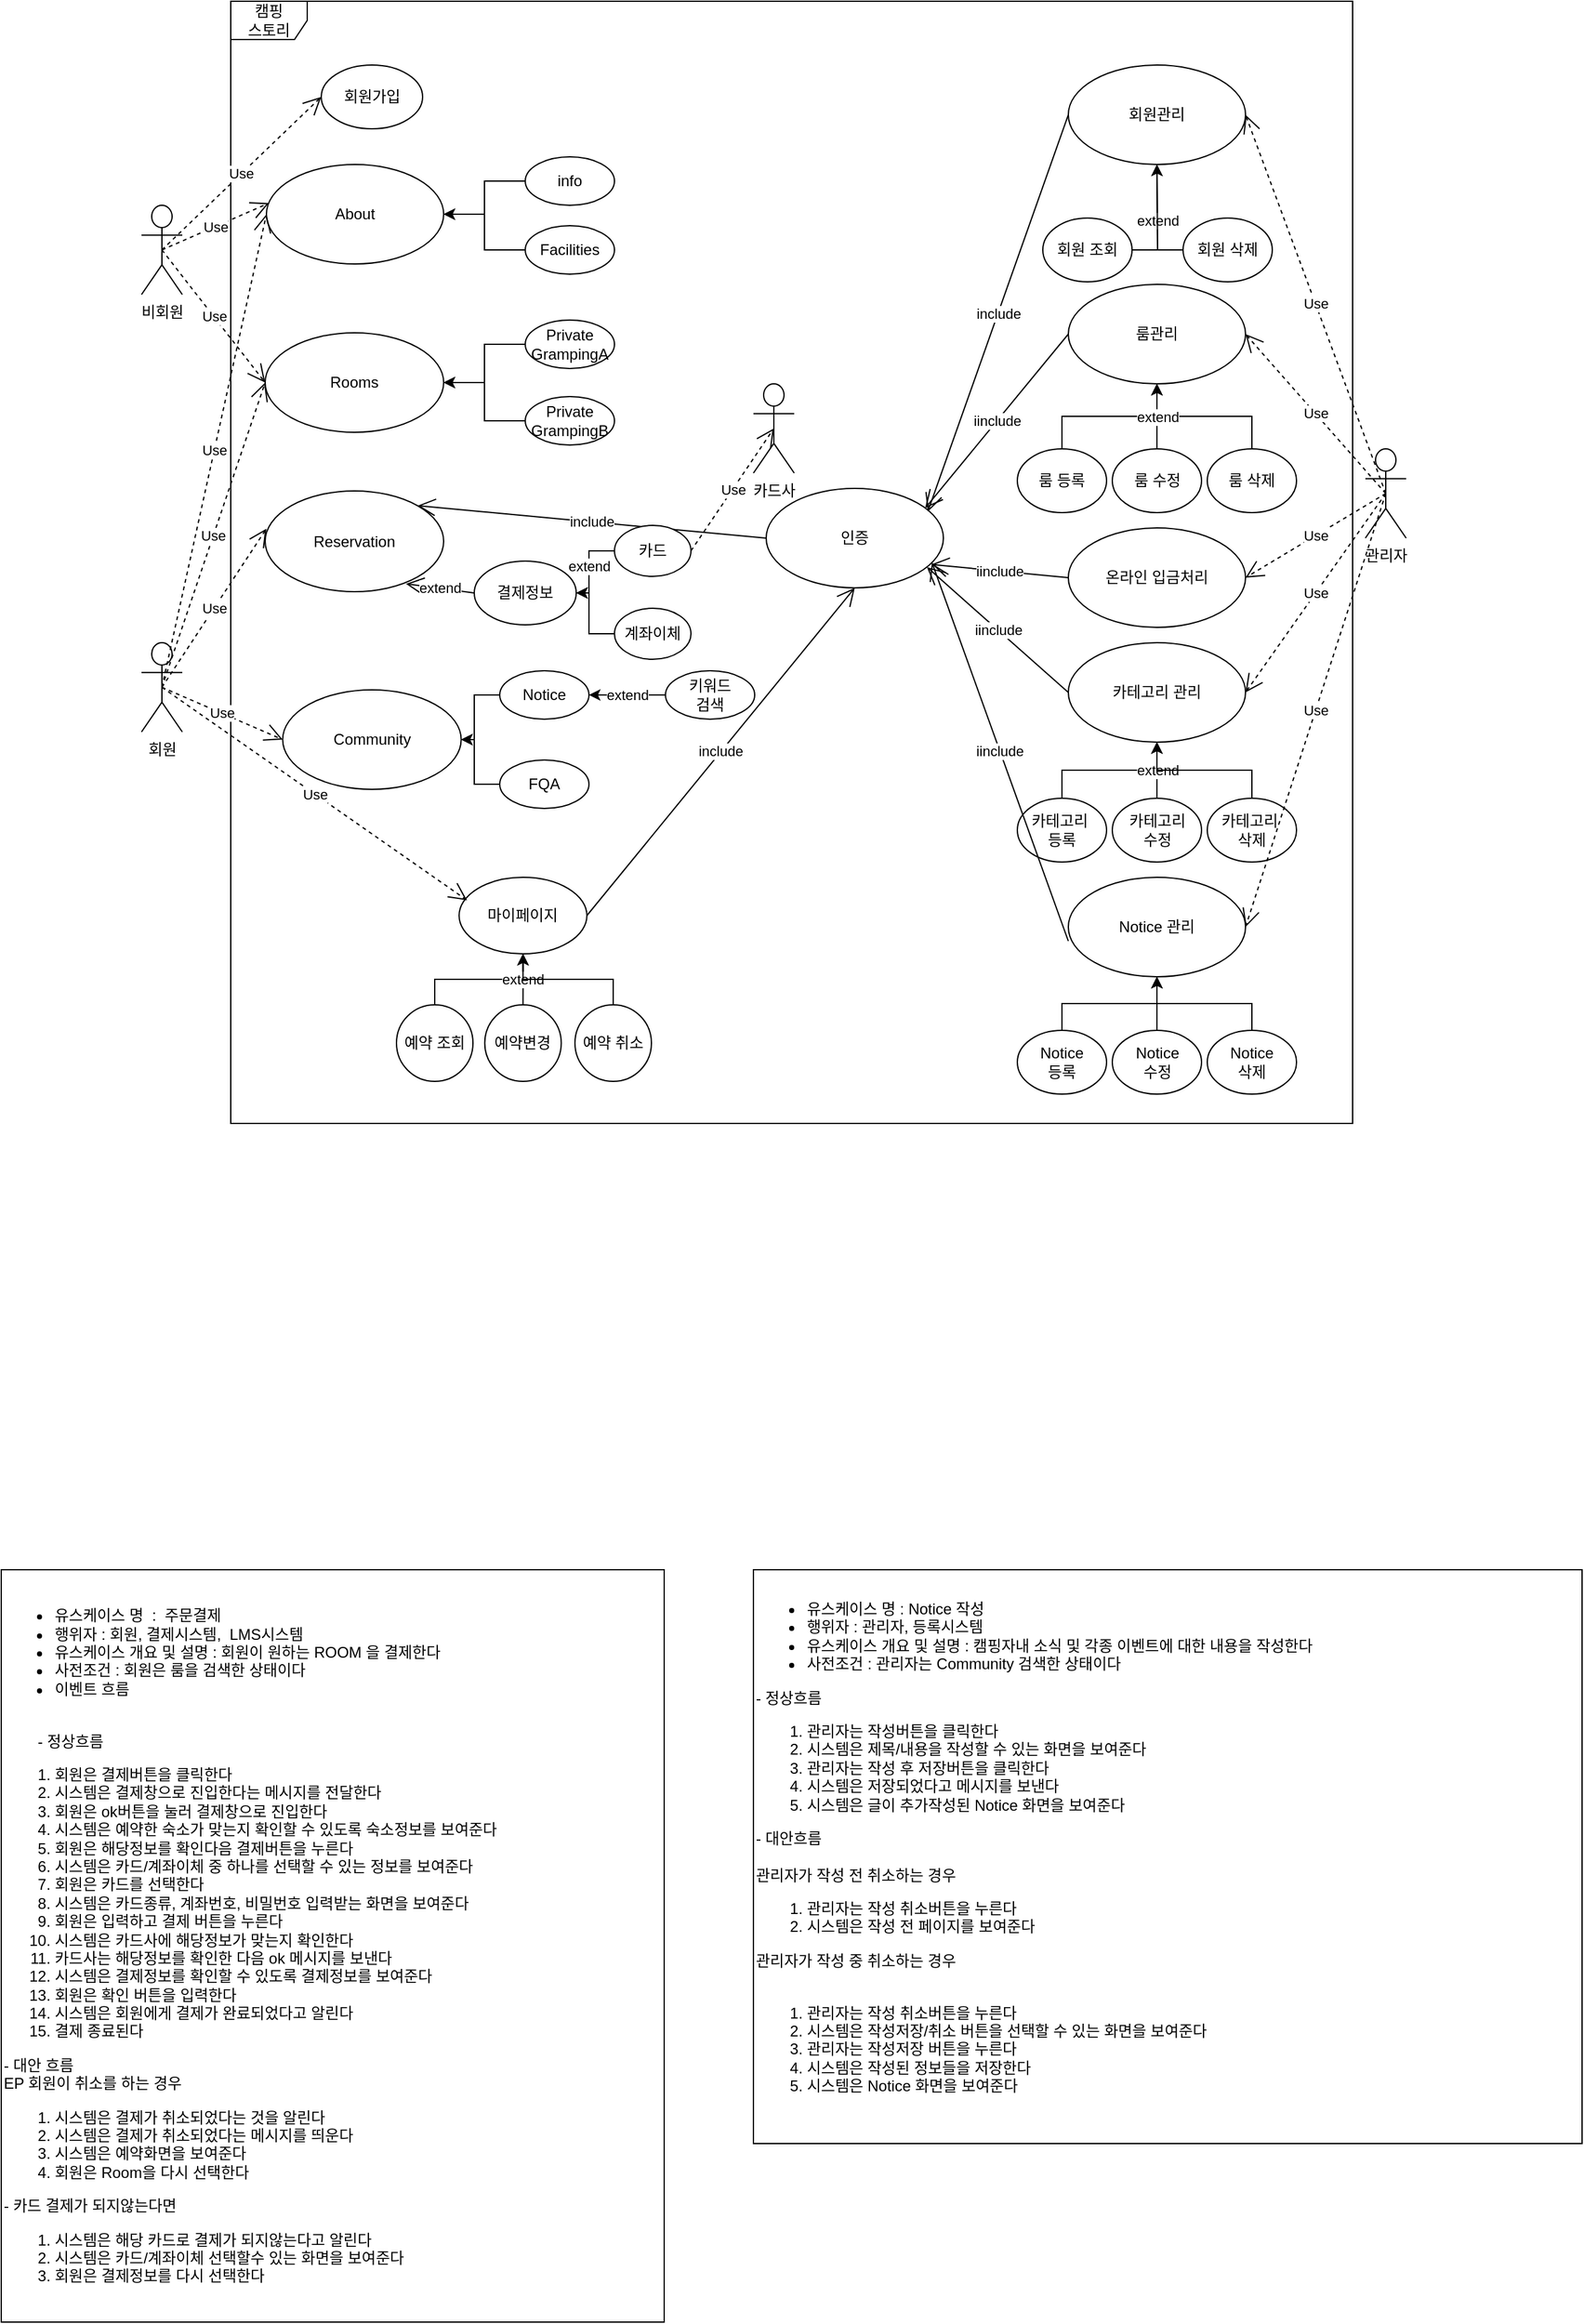 <mxfile version="21.1.9" type="device">
  <diagram name="페이지-1" id="u04cqxAYaouludI4AbgN">
    <mxGraphModel dx="2204" dy="1965" grid="1" gridSize="10" guides="1" tooltips="1" connect="1" arrows="1" fold="1" page="1" pageScale="1" pageWidth="827" pageHeight="1169" math="0" shadow="0">
      <root>
        <mxCell id="0" />
        <mxCell id="1" parent="0" />
        <mxCell id="UZPZp_y11opqe0B-k2za-4" value="캠핑&lt;br&gt;스토리" style="shape=umlFrame;whiteSpace=wrap;html=1;pointerEvents=0;" parent="1" vertex="1">
          <mxGeometry x="130" y="-50" width="880" height="880" as="geometry" />
        </mxCell>
        <mxCell id="UZPZp_y11opqe0B-k2za-5" value="회원" style="shape=umlActor;verticalLabelPosition=bottom;verticalAlign=top;html=1;" parent="1" vertex="1">
          <mxGeometry x="60" y="453" width="32" height="70" as="geometry" />
        </mxCell>
        <mxCell id="UZPZp_y11opqe0B-k2za-6" value="비회원" style="shape=umlActor;verticalLabelPosition=bottom;verticalAlign=top;html=1;" parent="1" vertex="1">
          <mxGeometry x="60" y="110" width="32" height="70" as="geometry" />
        </mxCell>
        <mxCell id="UZPZp_y11opqe0B-k2za-9" value="About" style="ellipse;whiteSpace=wrap;html=1;" parent="1" vertex="1">
          <mxGeometry x="158" y="78" width="139" height="78" as="geometry" />
        </mxCell>
        <mxCell id="UZPZp_y11opqe0B-k2za-10" value="Rooms" style="ellipse;whiteSpace=wrap;html=1;" parent="1" vertex="1">
          <mxGeometry x="157" y="210" width="140" height="78" as="geometry" />
        </mxCell>
        <mxCell id="UZPZp_y11opqe0B-k2za-11" value="Reservation" style="ellipse;whiteSpace=wrap;html=1;" parent="1" vertex="1">
          <mxGeometry x="157" y="334" width="140" height="79" as="geometry" />
        </mxCell>
        <mxCell id="UZPZp_y11opqe0B-k2za-12" value="Community" style="ellipse;whiteSpace=wrap;html=1;" parent="1" vertex="1">
          <mxGeometry x="170.75" y="490" width="140" height="78" as="geometry" />
        </mxCell>
        <mxCell id="UZPZp_y11opqe0B-k2za-13" value="Use" style="endArrow=open;endSize=12;dashed=1;html=1;rounded=0;exitX=0.5;exitY=0.5;exitDx=0;exitDy=0;exitPerimeter=0;entryX=0;entryY=0.5;entryDx=0;entryDy=0;" parent="1" source="UZPZp_y11opqe0B-k2za-5" target="UZPZp_y11opqe0B-k2za-9" edge="1">
          <mxGeometry width="160" relative="1" as="geometry">
            <mxPoint x="351" y="410" as="sourcePoint" />
            <mxPoint x="511" y="410" as="targetPoint" />
          </mxGeometry>
        </mxCell>
        <mxCell id="UZPZp_y11opqe0B-k2za-14" value="Use" style="endArrow=open;endSize=12;dashed=1;html=1;rounded=0;exitX=0.5;exitY=0.5;exitDx=0;exitDy=0;exitPerimeter=0;entryX=0;entryY=0.5;entryDx=0;entryDy=0;" parent="1" source="UZPZp_y11opqe0B-k2za-5" target="UZPZp_y11opqe0B-k2za-10" edge="1">
          <mxGeometry width="160" relative="1" as="geometry">
            <mxPoint x="66" y="245" as="sourcePoint" />
            <mxPoint x="180" y="220" as="targetPoint" />
          </mxGeometry>
        </mxCell>
        <mxCell id="UZPZp_y11opqe0B-k2za-15" value="Use" style="endArrow=open;endSize=12;dashed=1;html=1;rounded=0;exitX=0.5;exitY=0.5;exitDx=0;exitDy=0;exitPerimeter=0;entryX=0.007;entryY=0.375;entryDx=0;entryDy=0;entryPerimeter=0;" parent="1" source="UZPZp_y11opqe0B-k2za-5" target="UZPZp_y11opqe0B-k2za-11" edge="1">
          <mxGeometry width="160" relative="1" as="geometry">
            <mxPoint x="76" y="255" as="sourcePoint" />
            <mxPoint x="190" y="230" as="targetPoint" />
          </mxGeometry>
        </mxCell>
        <mxCell id="UZPZp_y11opqe0B-k2za-16" value="Use" style="endArrow=open;endSize=12;dashed=1;html=1;rounded=0;exitX=0.5;exitY=0.5;exitDx=0;exitDy=0;exitPerimeter=0;entryX=0;entryY=0.5;entryDx=0;entryDy=0;" parent="1" source="UZPZp_y11opqe0B-k2za-5" target="UZPZp_y11opqe0B-k2za-12" edge="1">
          <mxGeometry width="160" relative="1" as="geometry">
            <mxPoint x="86" y="265" as="sourcePoint" />
            <mxPoint x="200" y="240" as="targetPoint" />
          </mxGeometry>
        </mxCell>
        <mxCell id="UZPZp_y11opqe0B-k2za-17" value="Use" style="endArrow=open;endSize=12;dashed=1;html=1;rounded=0;exitX=0.5;exitY=0.5;exitDx=0;exitDy=0;exitPerimeter=0;entryX=0.014;entryY=0.388;entryDx=0;entryDy=0;entryPerimeter=0;" parent="1" source="UZPZp_y11opqe0B-k2za-6" target="UZPZp_y11opqe0B-k2za-9" edge="1">
          <mxGeometry width="160" relative="1" as="geometry">
            <mxPoint x="66" y="245" as="sourcePoint" />
            <mxPoint x="180" y="520" as="targetPoint" />
          </mxGeometry>
        </mxCell>
        <mxCell id="UZPZp_y11opqe0B-k2za-18" value="Use" style="endArrow=open;endSize=12;dashed=1;html=1;rounded=0;exitX=0.5;exitY=0.5;exitDx=0;exitDy=0;exitPerimeter=0;entryX=0;entryY=0.5;entryDx=0;entryDy=0;" parent="1" source="UZPZp_y11opqe0B-k2za-6" target="UZPZp_y11opqe0B-k2za-10" edge="1">
          <mxGeometry width="160" relative="1" as="geometry">
            <mxPoint x="76" y="255" as="sourcePoint" />
            <mxPoint x="190" y="530" as="targetPoint" />
          </mxGeometry>
        </mxCell>
        <mxCell id="UZPZp_y11opqe0B-k2za-21" value="회원가입" style="ellipse;whiteSpace=wrap;html=1;" parent="1" vertex="1">
          <mxGeometry x="201" width="79.5" height="50" as="geometry" />
        </mxCell>
        <mxCell id="UZPZp_y11opqe0B-k2za-23" value="마이페이지" style="ellipse;whiteSpace=wrap;html=1;" parent="1" vertex="1">
          <mxGeometry x="309.12" y="637" width="100.25" height="60" as="geometry" />
        </mxCell>
        <mxCell id="UZPZp_y11opqe0B-k2za-25" value="" style="edgeStyle=orthogonalEdgeStyle;rounded=0;orthogonalLoop=1;jettySize=auto;html=1;" parent="1" source="UZPZp_y11opqe0B-k2za-24" target="UZPZp_y11opqe0B-k2za-23" edge="1">
          <mxGeometry relative="1" as="geometry" />
        </mxCell>
        <mxCell id="UZPZp_y11opqe0B-k2za-24" value="예약 조회" style="ellipse;whiteSpace=wrap;html=1;" parent="1" vertex="1">
          <mxGeometry x="260" y="737" width="60" height="60" as="geometry" />
        </mxCell>
        <mxCell id="UZPZp_y11opqe0B-k2za-27" value="extend" style="edgeStyle=orthogonalEdgeStyle;rounded=0;orthogonalLoop=1;jettySize=auto;html=1;" parent="1" source="UZPZp_y11opqe0B-k2za-26" target="UZPZp_y11opqe0B-k2za-23" edge="1">
          <mxGeometry relative="1" as="geometry" />
        </mxCell>
        <mxCell id="UZPZp_y11opqe0B-k2za-26" value="예약변경" style="ellipse;whiteSpace=wrap;html=1;" parent="1" vertex="1">
          <mxGeometry x="329.25" y="737" width="60" height="60" as="geometry" />
        </mxCell>
        <mxCell id="UZPZp_y11opqe0B-k2za-29" value="" style="edgeStyle=orthogonalEdgeStyle;rounded=0;orthogonalLoop=1;jettySize=auto;html=1;" parent="1" source="UZPZp_y11opqe0B-k2za-28" target="UZPZp_y11opqe0B-k2za-23" edge="1">
          <mxGeometry relative="1" as="geometry" />
        </mxCell>
        <mxCell id="UZPZp_y11opqe0B-k2za-28" value="예약 취소" style="ellipse;whiteSpace=wrap;html=1;" parent="1" vertex="1">
          <mxGeometry x="400" y="737" width="60" height="60" as="geometry" />
        </mxCell>
        <mxCell id="UZPZp_y11opqe0B-k2za-30" value="Use" style="endArrow=open;endSize=12;dashed=1;html=1;rounded=0;exitX=0.5;exitY=0.5;exitDx=0;exitDy=0;exitPerimeter=0;entryX=0;entryY=0.5;entryDx=0;entryDy=0;" parent="1" source="UZPZp_y11opqe0B-k2za-6" target="UZPZp_y11opqe0B-k2za-21" edge="1">
          <mxGeometry width="160" relative="1" as="geometry">
            <mxPoint x="151" y="130" as="sourcePoint" />
            <mxPoint x="311" y="130" as="targetPoint" />
          </mxGeometry>
        </mxCell>
        <mxCell id="UZPZp_y11opqe0B-k2za-31" value="Use" style="endArrow=open;endSize=12;dashed=1;html=1;rounded=0;exitX=0.5;exitY=0.5;exitDx=0;exitDy=0;exitPerimeter=0;entryX=0.062;entryY=0.3;entryDx=0;entryDy=0;entryPerimeter=0;" parent="1" source="UZPZp_y11opqe0B-k2za-5" target="UZPZp_y11opqe0B-k2za-23" edge="1">
          <mxGeometry width="160" relative="1" as="geometry">
            <mxPoint x="34" y="560" as="sourcePoint" />
            <mxPoint x="190" y="499" as="targetPoint" />
          </mxGeometry>
        </mxCell>
        <mxCell id="UZPZp_y11opqe0B-k2za-32" value="인증" style="ellipse;whiteSpace=wrap;html=1;" parent="1" vertex="1">
          <mxGeometry x="550" y="332" width="139" height="78" as="geometry" />
        </mxCell>
        <mxCell id="CXmZNFnAKOORq5R4l5_O-1" value="include" style="endArrow=open;endSize=12;html=1;rounded=0;entryX=1;entryY=0;entryDx=0;entryDy=0;exitX=0;exitY=0.5;exitDx=0;exitDy=0;" parent="1" source="UZPZp_y11opqe0B-k2za-32" target="UZPZp_y11opqe0B-k2za-11" edge="1">
          <mxGeometry width="160" relative="1" as="geometry">
            <mxPoint x="571.0" y="371" as="sourcePoint" />
            <mxPoint x="297.0" y="344.5" as="targetPoint" />
          </mxGeometry>
        </mxCell>
        <mxCell id="CXmZNFnAKOORq5R4l5_O-2" value="회원관리" style="ellipse;whiteSpace=wrap;html=1;" parent="1" vertex="1">
          <mxGeometry x="787" width="139" height="78" as="geometry" />
        </mxCell>
        <mxCell id="CXmZNFnAKOORq5R4l5_O-5" value="extend" style="edgeStyle=orthogonalEdgeStyle;rounded=0;orthogonalLoop=1;jettySize=auto;html=1;" parent="1" source="CXmZNFnAKOORq5R4l5_O-4" edge="1">
          <mxGeometry relative="1" as="geometry">
            <mxPoint x="856.5" y="78.0" as="targetPoint" />
          </mxGeometry>
        </mxCell>
        <mxCell id="CXmZNFnAKOORq5R4l5_O-4" value="회원 조회" style="ellipse;whiteSpace=wrap;html=1;" parent="1" vertex="1">
          <mxGeometry x="767" y="120" width="70" height="50" as="geometry" />
        </mxCell>
        <mxCell id="CXmZNFnAKOORq5R4l5_O-7" value="" style="edgeStyle=orthogonalEdgeStyle;rounded=0;orthogonalLoop=1;jettySize=auto;html=1;" parent="1" source="CXmZNFnAKOORq5R4l5_O-6" edge="1">
          <mxGeometry relative="1" as="geometry">
            <mxPoint x="856.5" y="78.0" as="targetPoint" />
          </mxGeometry>
        </mxCell>
        <mxCell id="CXmZNFnAKOORq5R4l5_O-6" value="회원 삭제" style="ellipse;whiteSpace=wrap;html=1;" parent="1" vertex="1">
          <mxGeometry x="877" y="120" width="70" height="50" as="geometry" />
        </mxCell>
        <mxCell id="CXmZNFnAKOORq5R4l5_O-8" value="Use" style="endArrow=open;endSize=12;dashed=1;html=1;rounded=0;exitX=0.5;exitY=0.5;exitDx=0;exitDy=0;exitPerimeter=0;entryX=1;entryY=0.5;entryDx=0;entryDy=0;" parent="1" source="UZPZp_y11opqe0B-k2za-8" edge="1">
          <mxGeometry width="160" relative="1" as="geometry">
            <mxPoint x="1110" y="305" as="sourcePoint" />
            <mxPoint x="926.0" y="39" as="targetPoint" />
          </mxGeometry>
        </mxCell>
        <mxCell id="CXmZNFnAKOORq5R4l5_O-9" value="룸관리" style="ellipse;whiteSpace=wrap;html=1;" parent="1" vertex="1">
          <mxGeometry x="787" y="172" width="139" height="78" as="geometry" />
        </mxCell>
        <mxCell id="CXmZNFnAKOORq5R4l5_O-11" value="" style="edgeStyle=orthogonalEdgeStyle;rounded=0;orthogonalLoop=1;jettySize=auto;html=1;" parent="1" source="CXmZNFnAKOORq5R4l5_O-10" target="CXmZNFnAKOORq5R4l5_O-9" edge="1">
          <mxGeometry relative="1" as="geometry" />
        </mxCell>
        <mxCell id="CXmZNFnAKOORq5R4l5_O-10" value="룸 등록" style="ellipse;whiteSpace=wrap;html=1;" parent="1" vertex="1">
          <mxGeometry x="747" y="301" width="70" height="50" as="geometry" />
        </mxCell>
        <mxCell id="CXmZNFnAKOORq5R4l5_O-13" value="" style="edgeStyle=orthogonalEdgeStyle;rounded=0;orthogonalLoop=1;jettySize=auto;html=1;" parent="1" source="CXmZNFnAKOORq5R4l5_O-12" target="CXmZNFnAKOORq5R4l5_O-9" edge="1">
          <mxGeometry relative="1" as="geometry" />
        </mxCell>
        <mxCell id="CXmZNFnAKOORq5R4l5_O-12" value="룸 삭제" style="ellipse;whiteSpace=wrap;html=1;" parent="1" vertex="1">
          <mxGeometry x="896" y="301" width="70" height="50" as="geometry" />
        </mxCell>
        <mxCell id="CXmZNFnAKOORq5R4l5_O-15" value="extend" style="edgeStyle=orthogonalEdgeStyle;rounded=0;orthogonalLoop=1;jettySize=auto;html=1;" parent="1" source="CXmZNFnAKOORq5R4l5_O-14" target="CXmZNFnAKOORq5R4l5_O-9" edge="1">
          <mxGeometry relative="1" as="geometry" />
        </mxCell>
        <mxCell id="CXmZNFnAKOORq5R4l5_O-14" value="룸 수정" style="ellipse;whiteSpace=wrap;html=1;" parent="1" vertex="1">
          <mxGeometry x="821.5" y="301" width="70" height="50" as="geometry" />
        </mxCell>
        <mxCell id="CXmZNFnAKOORq5R4l5_O-16" value="Use" style="endArrow=open;endSize=12;dashed=1;html=1;rounded=0;exitX=0.5;exitY=0.5;exitDx=0;exitDy=0;exitPerimeter=0;entryX=1;entryY=0.5;entryDx=0;entryDy=0;" parent="1" source="UZPZp_y11opqe0B-k2za-8" target="CXmZNFnAKOORq5R4l5_O-9" edge="1">
          <mxGeometry width="160" relative="1" as="geometry">
            <mxPoint x="1110" y="305" as="sourcePoint" />
            <mxPoint x="893" y="49" as="targetPoint" />
          </mxGeometry>
        </mxCell>
        <mxCell id="CXmZNFnAKOORq5R4l5_O-18" value="온라인 입금처리" style="ellipse;whiteSpace=wrap;html=1;" parent="1" vertex="1">
          <mxGeometry x="787" y="363" width="139" height="78" as="geometry" />
        </mxCell>
        <mxCell id="CXmZNFnAKOORq5R4l5_O-19" value="카테고리 관리" style="ellipse;whiteSpace=wrap;html=1;" parent="1" vertex="1">
          <mxGeometry x="787" y="453" width="139" height="78" as="geometry" />
        </mxCell>
        <mxCell id="CXmZNFnAKOORq5R4l5_O-21" value="" style="edgeStyle=orthogonalEdgeStyle;rounded=0;orthogonalLoop=1;jettySize=auto;html=1;" parent="1" source="CXmZNFnAKOORq5R4l5_O-20" target="CXmZNFnAKOORq5R4l5_O-19" edge="1">
          <mxGeometry relative="1" as="geometry" />
        </mxCell>
        <mxCell id="CXmZNFnAKOORq5R4l5_O-20" value="카테고리&amp;nbsp;&lt;br&gt;등록" style="ellipse;whiteSpace=wrap;html=1;" parent="1" vertex="1">
          <mxGeometry x="747" y="575" width="70" height="50" as="geometry" />
        </mxCell>
        <mxCell id="CXmZNFnAKOORq5R4l5_O-23" value="extend" style="edgeStyle=orthogonalEdgeStyle;rounded=0;orthogonalLoop=1;jettySize=auto;html=1;" parent="1" source="CXmZNFnAKOORq5R4l5_O-22" target="CXmZNFnAKOORq5R4l5_O-19" edge="1">
          <mxGeometry relative="1" as="geometry" />
        </mxCell>
        <mxCell id="CXmZNFnAKOORq5R4l5_O-22" value="카테고리&lt;br&gt;수정" style="ellipse;whiteSpace=wrap;html=1;" parent="1" vertex="1">
          <mxGeometry x="821.5" y="575" width="70" height="50" as="geometry" />
        </mxCell>
        <mxCell id="CXmZNFnAKOORq5R4l5_O-26" value="" style="edgeStyle=orthogonalEdgeStyle;rounded=0;orthogonalLoop=1;jettySize=auto;html=1;" parent="1" source="CXmZNFnAKOORq5R4l5_O-25" target="CXmZNFnAKOORq5R4l5_O-19" edge="1">
          <mxGeometry relative="1" as="geometry" />
        </mxCell>
        <mxCell id="CXmZNFnAKOORq5R4l5_O-25" value="카테고리&amp;nbsp;&lt;br&gt;삭제" style="ellipse;whiteSpace=wrap;html=1;" parent="1" vertex="1">
          <mxGeometry x="896" y="575" width="70" height="50" as="geometry" />
        </mxCell>
        <mxCell id="CXmZNFnAKOORq5R4l5_O-27" value="Use" style="endArrow=open;endSize=12;dashed=1;html=1;rounded=0;exitX=0.5;exitY=0.5;exitDx=0;exitDy=0;exitPerimeter=0;entryX=1;entryY=0.5;entryDx=0;entryDy=0;" parent="1" source="UZPZp_y11opqe0B-k2za-8" target="CXmZNFnAKOORq5R4l5_O-18" edge="1">
          <mxGeometry width="160" relative="1" as="geometry">
            <mxPoint x="1110" y="305" as="sourcePoint" />
            <mxPoint x="893" y="239" as="targetPoint" />
          </mxGeometry>
        </mxCell>
        <mxCell id="CXmZNFnAKOORq5R4l5_O-28" value="Use" style="endArrow=open;endSize=12;dashed=1;html=1;rounded=0;exitX=0.5;exitY=0.5;exitDx=0;exitDy=0;exitPerimeter=0;entryX=1;entryY=0.5;entryDx=0;entryDy=0;" parent="1" source="UZPZp_y11opqe0B-k2za-8" target="CXmZNFnAKOORq5R4l5_O-19" edge="1">
          <mxGeometry width="160" relative="1" as="geometry">
            <mxPoint x="1110" y="305" as="sourcePoint" />
            <mxPoint x="893" y="459" as="targetPoint" />
          </mxGeometry>
        </mxCell>
        <mxCell id="CXmZNFnAKOORq5R4l5_O-29" value="include" style="endArrow=open;endSize=12;html=1;rounded=0;exitX=0;exitY=0.5;exitDx=0;exitDy=0;entryX=0.912;entryY=0.234;entryDx=0;entryDy=0;entryPerimeter=0;" parent="1" source="CXmZNFnAKOORq5R4l5_O-2" target="UZPZp_y11opqe0B-k2za-32" edge="1">
          <mxGeometry x="0.001" width="160" relative="1" as="geometry">
            <mxPoint x="787.0" y="39" as="sourcePoint" />
            <mxPoint x="672.0" y="371" as="targetPoint" />
            <mxPoint as="offset" />
          </mxGeometry>
        </mxCell>
        <mxCell id="CXmZNFnAKOORq5R4l5_O-30" value="iinclude" style="endArrow=open;endSize=12;html=1;rounded=0;exitX=0;exitY=0.5;exitDx=0;exitDy=0;entryX=0.897;entryY=0.199;entryDx=0;entryDy=0;entryPerimeter=0;" parent="1" source="CXmZNFnAKOORq5R4l5_O-9" target="UZPZp_y11opqe0B-k2za-32" edge="1">
          <mxGeometry width="160" relative="1" as="geometry">
            <mxPoint x="813" y="49" as="sourcePoint" />
            <mxPoint x="672.0" y="371" as="targetPoint" />
          </mxGeometry>
        </mxCell>
        <mxCell id="CXmZNFnAKOORq5R4l5_O-31" value="iinclude" style="endArrow=open;endSize=12;html=1;rounded=0;exitX=0;exitY=0.5;exitDx=0;exitDy=0;entryX=0.932;entryY=0.765;entryDx=0;entryDy=0;entryPerimeter=0;" parent="1" source="CXmZNFnAKOORq5R4l5_O-18" target="UZPZp_y11opqe0B-k2za-32" edge="1">
          <mxGeometry width="160" relative="1" as="geometry">
            <mxPoint x="813" y="239" as="sourcePoint" />
            <mxPoint x="672.0" y="371" as="targetPoint" />
          </mxGeometry>
        </mxCell>
        <mxCell id="CXmZNFnAKOORq5R4l5_O-32" value="iinclude" style="endArrow=open;endSize=12;html=1;rounded=0;exitX=0;exitY=0.5;exitDx=0;exitDy=0;entryX=0.907;entryY=0.791;entryDx=0;entryDy=0;entryPerimeter=0;" parent="1" source="CXmZNFnAKOORq5R4l5_O-19" target="UZPZp_y11opqe0B-k2za-32" edge="1">
          <mxGeometry width="160" relative="1" as="geometry">
            <mxPoint x="813" y="459" as="sourcePoint" />
            <mxPoint x="668.942" y="362.03" as="targetPoint" />
          </mxGeometry>
        </mxCell>
        <mxCell id="nczNlDjjGelLPV4pDz-x-2" value="결제정보" style="ellipse;whiteSpace=wrap;html=1;" parent="1" vertex="1">
          <mxGeometry x="321" y="389" width="80" height="50" as="geometry" />
        </mxCell>
        <mxCell id="nczNlDjjGelLPV4pDz-x-4" value="extend" style="endArrow=open;endSize=12;html=1;rounded=0;exitX=0;exitY=0.5;exitDx=0;exitDy=0;entryX=0.789;entryY=0.922;entryDx=0;entryDy=0;entryPerimeter=0;" parent="1" source="nczNlDjjGelLPV4pDz-x-2" target="UZPZp_y11opqe0B-k2za-11" edge="1">
          <mxGeometry width="160" relative="1" as="geometry">
            <mxPoint x="475" y="283.5" as="sourcePoint" />
            <mxPoint x="277.083" y="372.097" as="targetPoint" />
          </mxGeometry>
        </mxCell>
        <mxCell id="nczNlDjjGelLPV4pDz-x-7" value="extend" style="edgeStyle=orthogonalEdgeStyle;rounded=0;orthogonalLoop=1;jettySize=auto;html=1;" parent="1" source="nczNlDjjGelLPV4pDz-x-5" target="nczNlDjjGelLPV4pDz-x-2" edge="1">
          <mxGeometry relative="1" as="geometry" />
        </mxCell>
        <mxCell id="nczNlDjjGelLPV4pDz-x-5" value="카드" style="ellipse;whiteSpace=wrap;html=1;" parent="1" vertex="1">
          <mxGeometry x="431" y="361" width="60" height="40" as="geometry" />
        </mxCell>
        <mxCell id="nczNlDjjGelLPV4pDz-x-8" value="" style="edgeStyle=orthogonalEdgeStyle;rounded=0;orthogonalLoop=1;jettySize=auto;html=1;" parent="1" source="nczNlDjjGelLPV4pDz-x-6" target="nczNlDjjGelLPV4pDz-x-2" edge="1">
          <mxGeometry relative="1" as="geometry" />
        </mxCell>
        <mxCell id="nczNlDjjGelLPV4pDz-x-6" value="계좌이체" style="ellipse;whiteSpace=wrap;html=1;" parent="1" vertex="1">
          <mxGeometry x="431" y="426" width="60" height="40" as="geometry" />
        </mxCell>
        <mxCell id="nczNlDjjGelLPV4pDz-x-9" value="카드사" style="shape=umlActor;verticalLabelPosition=bottom;verticalAlign=top;html=1;" parent="1" vertex="1">
          <mxGeometry x="540" y="250" width="32" height="70" as="geometry" />
        </mxCell>
        <mxCell id="nczNlDjjGelLPV4pDz-x-10" value="Use" style="endArrow=open;endSize=12;dashed=1;html=1;rounded=0;exitX=1;exitY=0.5;exitDx=0;exitDy=0;entryX=0.5;entryY=0.5;entryDx=0;entryDy=0;entryPerimeter=0;" parent="1" source="nczNlDjjGelLPV4pDz-x-5" target="nczNlDjjGelLPV4pDz-x-9" edge="1">
          <mxGeometry width="160" relative="1" as="geometry">
            <mxPoint x="545" y="283.5" as="sourcePoint" />
            <mxPoint x="545" y="409.543" as="targetPoint" />
          </mxGeometry>
        </mxCell>
        <mxCell id="nczNlDjjGelLPV4pDz-x-11" value="&lt;ul style=&quot;border-color: var(--border-color);&quot;&gt;&lt;li style=&quot;border-color: var(--border-color);&quot;&gt;유스케이스 명&amp;nbsp; :&amp;nbsp; 주문결제&lt;/li&gt;&lt;li style=&quot;border-color: var(--border-color);&quot;&gt;행위자 : 회원, 결제시스템,&amp;nbsp; LMS시스템&lt;/li&gt;&lt;li style=&quot;border-color: var(--border-color);&quot;&gt;유스케이스 개요 및 설명 : 회원이 원하는 ROOM 을 결제한다&lt;/li&gt;&lt;li style=&quot;border-color: var(--border-color);&quot;&gt;사전조건 : 회원은 룸을 검색한 상태이다&lt;/li&gt;&lt;li style=&quot;border-color: var(--border-color);&quot;&gt;이벤트 흐름&lt;/li&gt;&lt;/ul&gt;&lt;div style=&quot;border-color: var(--border-color);&quot;&gt;&lt;br style=&quot;border-color: var(--border-color);&quot;&gt;&lt;/div&gt;&lt;div style=&quot;border-color: var(--border-color);&quot;&gt;&amp;nbsp; &amp;nbsp; &amp;nbsp; &amp;nbsp; - 정상흐름&lt;/div&gt;&lt;div style=&quot;border-color: var(--border-color);&quot;&gt;&lt;ol style=&quot;border-color: var(--border-color);&quot;&gt;&lt;li style=&quot;border-color: var(--border-color);&quot;&gt;회원은 결제버튼을 클릭한다&lt;/li&gt;&lt;li style=&quot;border-color: var(--border-color);&quot;&gt;시스템은 결제창으로 진입한다는 메시지를 전달한다&lt;/li&gt;&lt;li style=&quot;border-color: var(--border-color);&quot;&gt;회원은 ok버튼을 눌러 결제창으로 진입한다&lt;/li&gt;&lt;li style=&quot;border-color: var(--border-color);&quot;&gt;시스템은 예약한 숙소가 맞는지 확인할 수 있도록 숙소정보를 보여준다&lt;/li&gt;&lt;li style=&quot;border-color: var(--border-color);&quot;&gt;회원은 해당정보를 확인다음 결제버튼을 누른다&lt;/li&gt;&lt;li style=&quot;border-color: var(--border-color);&quot;&gt;시스템은 카드/계좌이체 중 하나를 선택할 수 있는 정보를 보여준다&lt;/li&gt;&lt;li style=&quot;border-color: var(--border-color);&quot;&gt;회원은 카드를 선택한다&lt;/li&gt;&lt;li style=&quot;border-color: var(--border-color);&quot;&gt;시스템은 카드종류, 계좌번호, 비밀번호 입력받는 화면을 보여준다&lt;/li&gt;&lt;li style=&quot;border-color: var(--border-color);&quot;&gt;회원은 입력하고 결제 버튼을 누른다&lt;/li&gt;&lt;li style=&quot;border-color: var(--border-color);&quot;&gt;시스템은 카드사에 해당정보가 맞는지 확인한다&lt;/li&gt;&lt;li style=&quot;border-color: var(--border-color);&quot;&gt;카드사는 해당정보를 확인한 다음 ok 메시지를 보낸다&lt;/li&gt;&lt;li style=&quot;border-color: var(--border-color);&quot;&gt;시스템은 결제정보를 확인할 수 있도록 결제정보를 보여준다&lt;/li&gt;&lt;li style=&quot;border-color: var(--border-color);&quot;&gt;회원은 확인 버튼을 입력한다&lt;/li&gt;&lt;li style=&quot;border-color: var(--border-color);&quot;&gt;시스템은 회원에게 결제가 완료되었다고 알린다&lt;/li&gt;&lt;li style=&quot;border-color: var(--border-color);&quot;&gt;결제 종료된다&lt;/li&gt;&lt;/ol&gt;&lt;div&gt;- 대안 흐름&lt;/div&gt;&lt;div&gt;EP 회원이 취소를 하는 경우&lt;/div&gt;&lt;div&gt;&lt;ol&gt;&lt;li&gt;시스템은 결제가 취소되었다는 것을 알린다&lt;/li&gt;&lt;li&gt;시스템은 결제가 취소되었다는 메시지를 띄운다&lt;/li&gt;&lt;li&gt;시스템은 예약화면을 보여준다&lt;/li&gt;&lt;li&gt;회원은 Room을 다시 선택한다&lt;/li&gt;&lt;/ol&gt;&lt;div&gt;- 카드 결제가 되지않는다면&lt;/div&gt;&lt;/div&gt;&lt;div&gt;&lt;ol&gt;&lt;li&gt;시스템은 해당 카드로 결제가 되지않는다고 알린다&lt;/li&gt;&lt;li&gt;시스템은 카드/계좌이체 선택할수 있는 화면을 보여준다&lt;/li&gt;&lt;li&gt;회원은 결제정보를 다시 선택한다&lt;/li&gt;&lt;/ol&gt;&lt;/div&gt;&lt;/div&gt;" style="html=1;whiteSpace=wrap;align=left;" parent="1" vertex="1">
          <mxGeometry x="-50" y="1180" width="520" height="590" as="geometry" />
        </mxCell>
        <mxCell id="nczNlDjjGelLPV4pDz-x-15" value="" style="edgeStyle=orthogonalEdgeStyle;rounded=0;orthogonalLoop=1;jettySize=auto;html=1;" parent="1" source="nczNlDjjGelLPV4pDz-x-14" target="UZPZp_y11opqe0B-k2za-9" edge="1">
          <mxGeometry relative="1" as="geometry" />
        </mxCell>
        <mxCell id="nczNlDjjGelLPV4pDz-x-14" value="info" style="ellipse;whiteSpace=wrap;html=1;" parent="1" vertex="1">
          <mxGeometry x="361" y="72" width="70" height="38" as="geometry" />
        </mxCell>
        <mxCell id="nczNlDjjGelLPV4pDz-x-17" value="" style="edgeStyle=orthogonalEdgeStyle;rounded=0;orthogonalLoop=1;jettySize=auto;html=1;" parent="1" source="nczNlDjjGelLPV4pDz-x-16" target="UZPZp_y11opqe0B-k2za-9" edge="1">
          <mxGeometry relative="1" as="geometry" />
        </mxCell>
        <mxCell id="nczNlDjjGelLPV4pDz-x-16" value="Facilities" style="ellipse;whiteSpace=wrap;html=1;" parent="1" vertex="1">
          <mxGeometry x="361" y="126" width="70" height="38" as="geometry" />
        </mxCell>
        <mxCell id="nczNlDjjGelLPV4pDz-x-19" value="" style="edgeStyle=orthogonalEdgeStyle;rounded=0;orthogonalLoop=1;jettySize=auto;html=1;" parent="1" source="nczNlDjjGelLPV4pDz-x-18" target="UZPZp_y11opqe0B-k2za-10" edge="1">
          <mxGeometry relative="1" as="geometry" />
        </mxCell>
        <mxCell id="nczNlDjjGelLPV4pDz-x-18" value="Private&lt;br&gt;GrampingA" style="ellipse;whiteSpace=wrap;html=1;" parent="1" vertex="1">
          <mxGeometry x="361" y="200" width="70" height="38" as="geometry" />
        </mxCell>
        <mxCell id="nczNlDjjGelLPV4pDz-x-21" value="" style="edgeStyle=orthogonalEdgeStyle;rounded=0;orthogonalLoop=1;jettySize=auto;html=1;" parent="1" source="nczNlDjjGelLPV4pDz-x-20" target="UZPZp_y11opqe0B-k2za-10" edge="1">
          <mxGeometry relative="1" as="geometry" />
        </mxCell>
        <mxCell id="nczNlDjjGelLPV4pDz-x-20" value="Private GrampingB" style="ellipse;whiteSpace=wrap;html=1;" parent="1" vertex="1">
          <mxGeometry x="361" y="260" width="70" height="38" as="geometry" />
        </mxCell>
        <mxCell id="RPudnbvD47VPVhFWpZ7a-5" value="" style="edgeStyle=orthogonalEdgeStyle;rounded=0;orthogonalLoop=1;jettySize=auto;html=1;" edge="1" parent="1" source="nczNlDjjGelLPV4pDz-x-23" target="UZPZp_y11opqe0B-k2za-12">
          <mxGeometry relative="1" as="geometry" />
        </mxCell>
        <mxCell id="nczNlDjjGelLPV4pDz-x-23" value="Notice" style="ellipse;whiteSpace=wrap;html=1;" parent="1" vertex="1">
          <mxGeometry x="341" y="475" width="70" height="38" as="geometry" />
        </mxCell>
        <mxCell id="RPudnbvD47VPVhFWpZ7a-6" value="" style="edgeStyle=orthogonalEdgeStyle;rounded=0;orthogonalLoop=1;jettySize=auto;html=1;" edge="1" parent="1" source="nczNlDjjGelLPV4pDz-x-25" target="UZPZp_y11opqe0B-k2za-12">
          <mxGeometry relative="1" as="geometry" />
        </mxCell>
        <mxCell id="nczNlDjjGelLPV4pDz-x-25" value="FQA" style="ellipse;whiteSpace=wrap;html=1;" parent="1" vertex="1">
          <mxGeometry x="341" y="545" width="70" height="38" as="geometry" />
        </mxCell>
        <mxCell id="nczNlDjjGelLPV4pDz-x-42" value="extend" style="edgeStyle=orthogonalEdgeStyle;rounded=0;orthogonalLoop=1;jettySize=auto;html=1;" parent="1" source="nczNlDjjGelLPV4pDz-x-27" target="nczNlDjjGelLPV4pDz-x-23" edge="1">
          <mxGeometry relative="1" as="geometry" />
        </mxCell>
        <mxCell id="nczNlDjjGelLPV4pDz-x-27" value="키워드&lt;br&gt;검색" style="ellipse;whiteSpace=wrap;html=1;" parent="1" vertex="1">
          <mxGeometry x="471" y="475" width="70" height="38" as="geometry" />
        </mxCell>
        <mxCell id="nczNlDjjGelLPV4pDz-x-29" value="include" style="endArrow=open;endSize=12;html=1;rounded=0;exitX=1;exitY=0.5;exitDx=0;exitDy=0;entryX=0.5;entryY=1;entryDx=0;entryDy=0;" parent="1" source="UZPZp_y11opqe0B-k2za-23" target="UZPZp_y11opqe0B-k2za-32" edge="1">
          <mxGeometry width="160" relative="1" as="geometry">
            <mxPoint x="13" y="560" as="sourcePoint" />
            <mxPoint x="205" y="768" as="targetPoint" />
          </mxGeometry>
        </mxCell>
        <mxCell id="nczNlDjjGelLPV4pDz-x-31" value="&lt;div&gt;&lt;ul&gt;&lt;li&gt;유스케이스 명 : Notice 작성&lt;/li&gt;&lt;li&gt;행위자 : 관리자, 등록시스템&lt;/li&gt;&lt;li&gt;유스케이스 개요 및 설명 : 캠핑자내 소식 및 각종 이벤트에 대한 내용을 작성한다&lt;/li&gt;&lt;li&gt;사전조건 : 관리자는 Community 검색한 상태이다&lt;/li&gt;&lt;/ul&gt;&lt;div&gt;- 정상흐름&lt;/div&gt;&lt;/div&gt;&lt;div&gt;&lt;ol&gt;&lt;li&gt;관리자는 작성버튼을 클릭한다&lt;/li&gt;&lt;li&gt;시스템은 제목/내용을 작성할 수 있는 화면을 보여준다&lt;/li&gt;&lt;li&gt;관리자는 작성 후 저장버튼을 클릭한다&lt;/li&gt;&lt;li&gt;시스템은 저장되었다고 메시지를 보낸다&lt;/li&gt;&lt;li&gt;시스템은 글이 추가작성된 Notice 화면을 보여준다&lt;/li&gt;&lt;/ol&gt;&lt;div&gt;- 대안흐름&amp;nbsp;&lt;/div&gt;&lt;/div&gt;&lt;div&gt;&lt;br&gt;&lt;/div&gt;&lt;div&gt;관리자가 작성 전 취소하는 경우&lt;/div&gt;&lt;div&gt;&lt;ol&gt;&lt;li&gt;관리자는 작성 취소버튼을 누른다&lt;/li&gt;&lt;li&gt;시스템은 작성 전 페이지를 보여준다&lt;/li&gt;&lt;/ol&gt;&lt;div&gt;관리자가 작성 중 취소하는 경우&lt;/div&gt;&lt;/div&gt;&lt;div&gt;&lt;br&gt;&lt;/div&gt;&lt;div&gt;&lt;ol&gt;&lt;li&gt;관리자는 작성 취소버튼을 누른다&lt;/li&gt;&lt;li&gt;시스템은 작성저장/취소 버튼을 선택할 수 있는 화면을 보여준다&lt;/li&gt;&lt;li&gt;관리자는 작성저장 버튼을 누른다&lt;/li&gt;&lt;li&gt;시스템은 작성된 정보들을 저장한다&lt;/li&gt;&lt;li&gt;시스템은 Notice 화면을 보여준다&lt;/li&gt;&lt;/ol&gt;&lt;/div&gt;&lt;div&gt;&lt;br&gt;&lt;/div&gt;" style="html=1;whiteSpace=wrap;align=left;" parent="1" vertex="1">
          <mxGeometry x="540" y="1180" width="650" height="450" as="geometry" />
        </mxCell>
        <mxCell id="nczNlDjjGelLPV4pDz-x-32" value="Notice 관리" style="ellipse;whiteSpace=wrap;html=1;" parent="1" vertex="1">
          <mxGeometry x="787" y="637" width="139" height="78" as="geometry" />
        </mxCell>
        <mxCell id="nczNlDjjGelLPV4pDz-x-34" value="" style="edgeStyle=orthogonalEdgeStyle;rounded=0;orthogonalLoop=1;jettySize=auto;html=1;" parent="1" source="nczNlDjjGelLPV4pDz-x-33" target="nczNlDjjGelLPV4pDz-x-32" edge="1">
          <mxGeometry relative="1" as="geometry" />
        </mxCell>
        <mxCell id="nczNlDjjGelLPV4pDz-x-33" value="Notice&lt;br&gt;수정" style="ellipse;whiteSpace=wrap;html=1;" parent="1" vertex="1">
          <mxGeometry x="821.5" y="757" width="70" height="50" as="geometry" />
        </mxCell>
        <mxCell id="nczNlDjjGelLPV4pDz-x-36" value="" style="edgeStyle=orthogonalEdgeStyle;rounded=0;orthogonalLoop=1;jettySize=auto;html=1;" parent="1" source="nczNlDjjGelLPV4pDz-x-35" target="nczNlDjjGelLPV4pDz-x-32" edge="1">
          <mxGeometry relative="1" as="geometry" />
        </mxCell>
        <mxCell id="nczNlDjjGelLPV4pDz-x-35" value="Notice &lt;br&gt;등록" style="ellipse;whiteSpace=wrap;html=1;" parent="1" vertex="1">
          <mxGeometry x="747" y="757" width="70" height="50" as="geometry" />
        </mxCell>
        <mxCell id="nczNlDjjGelLPV4pDz-x-38" value="" style="edgeStyle=orthogonalEdgeStyle;rounded=0;orthogonalLoop=1;jettySize=auto;html=1;" parent="1" source="nczNlDjjGelLPV4pDz-x-37" target="nczNlDjjGelLPV4pDz-x-32" edge="1">
          <mxGeometry relative="1" as="geometry" />
        </mxCell>
        <mxCell id="nczNlDjjGelLPV4pDz-x-37" value="Notice&lt;br&gt;삭제" style="ellipse;whiteSpace=wrap;html=1;" parent="1" vertex="1">
          <mxGeometry x="896" y="757" width="70" height="50" as="geometry" />
        </mxCell>
        <mxCell id="nczNlDjjGelLPV4pDz-x-39" value="Use" style="endArrow=open;endSize=12;dashed=1;html=1;rounded=0;exitX=0.5;exitY=0.5;exitDx=0;exitDy=0;exitPerimeter=0;entryX=1;entryY=0.5;entryDx=0;entryDy=0;" parent="1" source="UZPZp_y11opqe0B-k2za-8" target="nczNlDjjGelLPV4pDz-x-32" edge="1">
          <mxGeometry width="160" relative="1" as="geometry">
            <mxPoint x="1110" y="305" as="sourcePoint" />
            <mxPoint x="893" y="577" as="targetPoint" />
          </mxGeometry>
        </mxCell>
        <mxCell id="nczNlDjjGelLPV4pDz-x-40" value="iinclude" style="endArrow=open;endSize=12;html=1;rounded=0;exitX=0;exitY=0.641;exitDx=0;exitDy=0;exitPerimeter=0;" parent="1" source="nczNlDjjGelLPV4pDz-x-32" edge="1">
          <mxGeometry width="160" relative="1" as="geometry">
            <mxPoint x="813" y="577" as="sourcePoint" />
            <mxPoint x="680" y="390" as="targetPoint" />
          </mxGeometry>
        </mxCell>
        <mxCell id="UZPZp_y11opqe0B-k2za-8" value="관리자" style="shape=umlActor;verticalLabelPosition=bottom;verticalAlign=top;html=1;" parent="1" vertex="1">
          <mxGeometry x="1020" y="301" width="32" height="70" as="geometry" />
        </mxCell>
      </root>
    </mxGraphModel>
  </diagram>
</mxfile>
